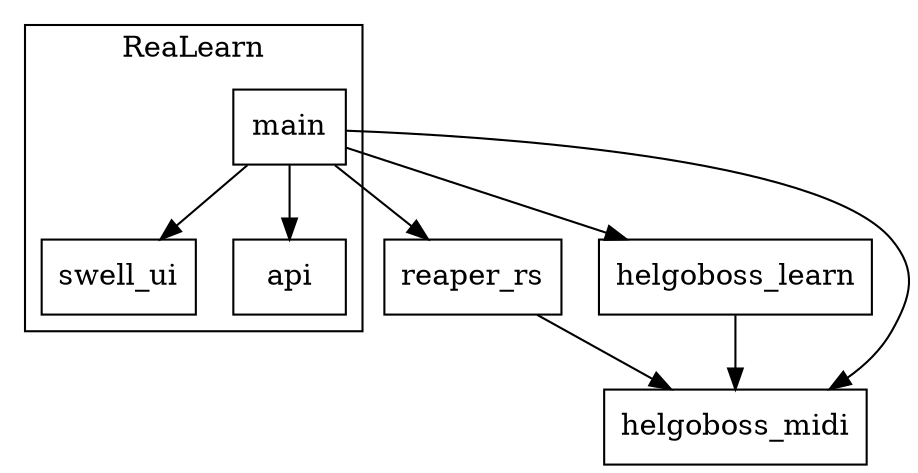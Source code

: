 digraph D {
  node [shape = "box"];
  subgraph cluster_realearn {
    label = "ReaLearn";
    main;
    swell_ui;
    api;
  }
  main -> api;
  main -> swell_ui;
  main -> reaper_rs;
  main -> helgoboss_learn;
  main -> helgoboss_midi;
  reaper_rs -> helgoboss_midi;
  helgoboss_learn -> helgoboss_midi;
}